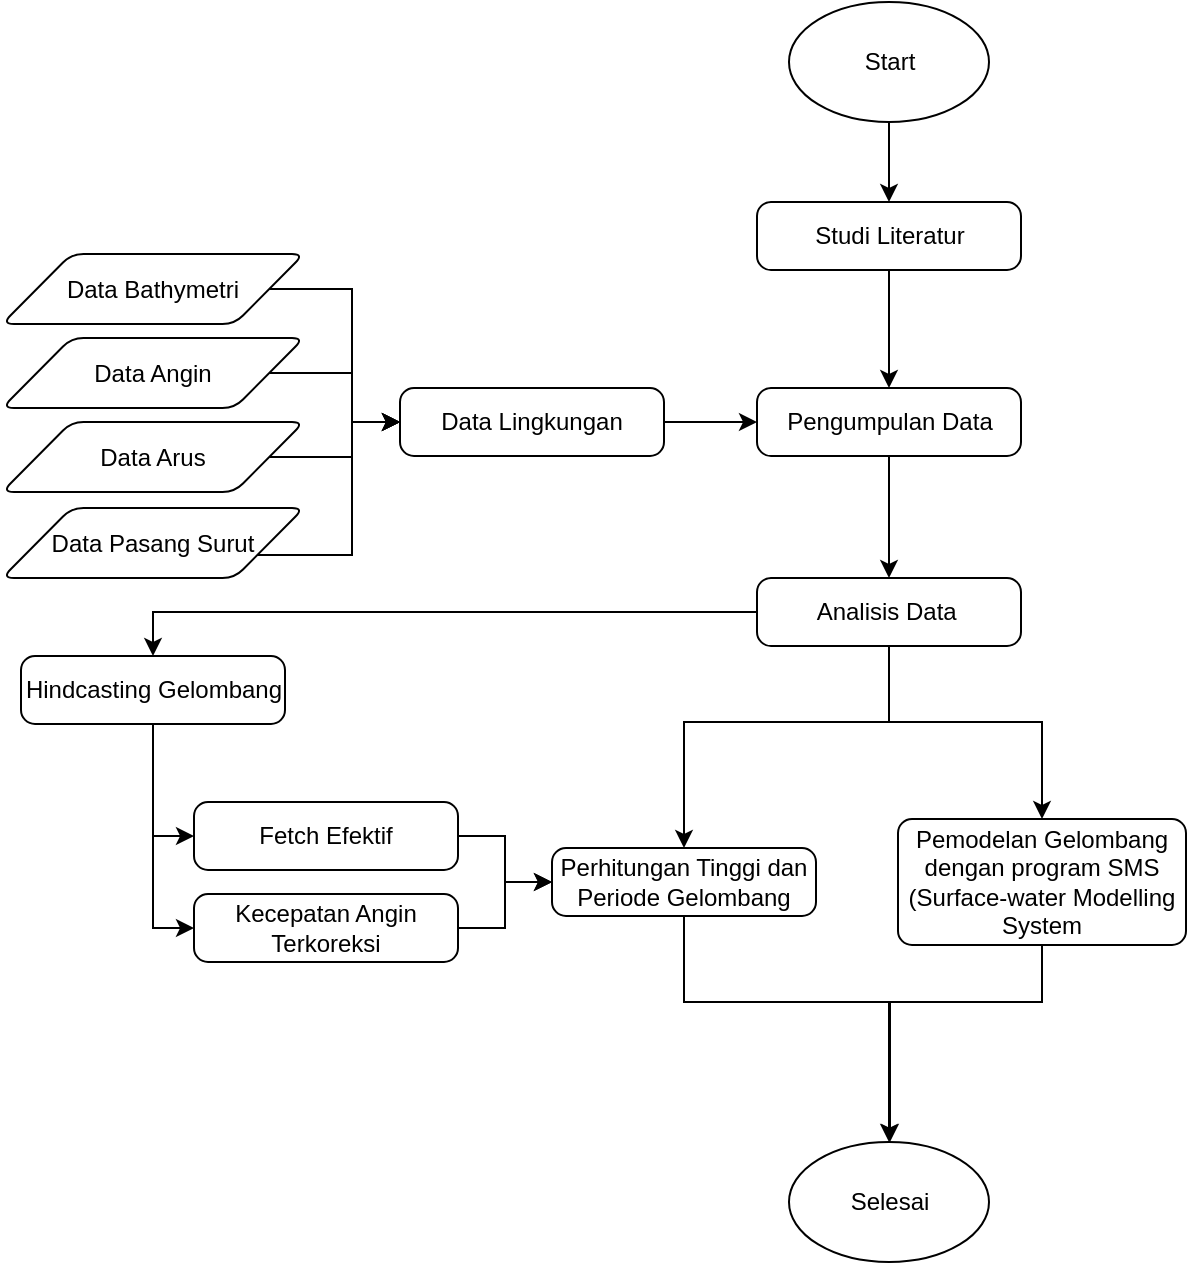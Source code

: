 <mxfile version="20.1.3" type="github">
  <diagram id="V_NutxAQ6Du9BUnQE3WQ" name="Page-1">
    <mxGraphModel dx="1072" dy="512" grid="0" gridSize="10" guides="1" tooltips="1" connect="1" arrows="1" fold="1" page="1" pageScale="1" pageWidth="827" pageHeight="1169" math="0" shadow="0">
      <root>
        <mxCell id="0" />
        <mxCell id="1" parent="0" />
        <mxCell id="l8y5G0Drvy17OrBLyzTF-8" style="edgeStyle=orthogonalEdgeStyle;rounded=0;orthogonalLoop=1;jettySize=auto;html=1;exitX=1;exitY=0.5;exitDx=0;exitDy=0;" parent="1" source="l8y5G0Drvy17OrBLyzTF-12" target="l8y5G0Drvy17OrBLyzTF-7" edge="1">
          <mxGeometry relative="1" as="geometry">
            <mxPoint x="369.135" y="310.5" as="sourcePoint" />
          </mxGeometry>
        </mxCell>
        <mxCell id="l8y5G0Drvy17OrBLyzTF-21" style="edgeStyle=orthogonalEdgeStyle;rounded=0;orthogonalLoop=1;jettySize=auto;html=1;exitX=0.5;exitY=1;exitDx=0;exitDy=0;strokeWidth=1;" parent="1" source="l8y5G0Drvy17OrBLyzTF-7" target="l8y5G0Drvy17OrBLyzTF-20" edge="1">
          <mxGeometry relative="1" as="geometry" />
        </mxCell>
        <mxCell id="l8y5G0Drvy17OrBLyzTF-7" value="Pengumpulan Data" style="rounded=1;whiteSpace=wrap;html=1;absoluteArcSize=1;arcSize=14;strokeWidth=1;" parent="1" vertex="1">
          <mxGeometry x="418.5" y="293" width="132" height="34" as="geometry" />
        </mxCell>
        <mxCell id="l8y5G0Drvy17OrBLyzTF-19" style="edgeStyle=orthogonalEdgeStyle;rounded=0;orthogonalLoop=1;jettySize=auto;html=1;exitX=1;exitY=0.5;exitDx=0;exitDy=0;entryX=0;entryY=0.5;entryDx=0;entryDy=0;strokeWidth=1;" parent="1" source="l8y5G0Drvy17OrBLyzTF-9" target="l8y5G0Drvy17OrBLyzTF-12" edge="1">
          <mxGeometry relative="1" as="geometry">
            <mxPoint x="286.5" y="400" as="targetPoint" />
          </mxGeometry>
        </mxCell>
        <mxCell id="l8y5G0Drvy17OrBLyzTF-9" value="Data Bathymetri" style="shape=parallelogram;html=1;strokeWidth=1;perimeter=parallelogramPerimeter;whiteSpace=wrap;rounded=1;arcSize=12;size=0.23;" parent="1" vertex="1">
          <mxGeometry x="41" y="226" width="151" height="35" as="geometry" />
        </mxCell>
        <mxCell id="l8y5G0Drvy17OrBLyzTF-17" style="edgeStyle=orthogonalEdgeStyle;rounded=0;orthogonalLoop=1;jettySize=auto;html=1;exitX=1;exitY=0.5;exitDx=0;exitDy=0;strokeWidth=1;entryX=0;entryY=0.5;entryDx=0;entryDy=0;" parent="1" source="l8y5G0Drvy17OrBLyzTF-10" target="l8y5G0Drvy17OrBLyzTF-12" edge="1">
          <mxGeometry relative="1" as="geometry">
            <mxPoint x="286.5" y="400" as="targetPoint" />
          </mxGeometry>
        </mxCell>
        <mxCell id="l8y5G0Drvy17OrBLyzTF-10" value="Data Angin" style="shape=parallelogram;html=1;strokeWidth=1;perimeter=parallelogramPerimeter;whiteSpace=wrap;rounded=1;arcSize=12;size=0.23;" parent="1" vertex="1">
          <mxGeometry x="41" y="268" width="151" height="35" as="geometry" />
        </mxCell>
        <mxCell id="l8y5G0Drvy17OrBLyzTF-18" style="edgeStyle=orthogonalEdgeStyle;rounded=0;orthogonalLoop=1;jettySize=auto;html=1;exitX=1;exitY=0.5;exitDx=0;exitDy=0;entryX=0;entryY=0.5;entryDx=0;entryDy=0;strokeWidth=1;" parent="1" source="l8y5G0Drvy17OrBLyzTF-11" target="l8y5G0Drvy17OrBLyzTF-12" edge="1">
          <mxGeometry relative="1" as="geometry">
            <mxPoint x="286.5" y="400" as="targetPoint" />
          </mxGeometry>
        </mxCell>
        <mxCell id="l8y5G0Drvy17OrBLyzTF-11" value="Data Arus" style="shape=parallelogram;html=1;strokeWidth=1;perimeter=parallelogramPerimeter;whiteSpace=wrap;rounded=1;arcSize=12;size=0.23;" parent="1" vertex="1">
          <mxGeometry x="41" y="310" width="151" height="35" as="geometry" />
        </mxCell>
        <mxCell id="l8y5G0Drvy17OrBLyzTF-12" value="Data Lingkungan" style="rounded=1;whiteSpace=wrap;html=1;absoluteArcSize=1;arcSize=14;strokeWidth=1;" parent="1" vertex="1">
          <mxGeometry x="240" y="293" width="132" height="34" as="geometry" />
        </mxCell>
        <mxCell id="amQzggC42HQxctF25vab-5" style="edgeStyle=orthogonalEdgeStyle;rounded=0;orthogonalLoop=1;jettySize=auto;html=1;" parent="1" source="l8y5G0Drvy17OrBLyzTF-20" target="l8y5G0Drvy17OrBLyzTF-23" edge="1">
          <mxGeometry relative="1" as="geometry">
            <Array as="points">
              <mxPoint x="485" y="460" />
              <mxPoint x="382" y="460" />
            </Array>
          </mxGeometry>
        </mxCell>
        <mxCell id="ouw-oKs7E2aU4Vy2Mj9D-6" style="edgeStyle=orthogonalEdgeStyle;rounded=0;orthogonalLoop=1;jettySize=auto;html=1;entryX=0.5;entryY=0;entryDx=0;entryDy=0;" edge="1" parent="1" source="l8y5G0Drvy17OrBLyzTF-20" target="ouw-oKs7E2aU4Vy2Mj9D-1">
          <mxGeometry relative="1" as="geometry">
            <Array as="points">
              <mxPoint x="485" y="460" />
              <mxPoint x="561" y="460" />
            </Array>
          </mxGeometry>
        </mxCell>
        <mxCell id="ouw-oKs7E2aU4Vy2Mj9D-8" style="edgeStyle=orthogonalEdgeStyle;rounded=0;orthogonalLoop=1;jettySize=auto;html=1;" edge="1" parent="1" source="l8y5G0Drvy17OrBLyzTF-20" target="ouw-oKs7E2aU4Vy2Mj9D-7">
          <mxGeometry relative="1" as="geometry" />
        </mxCell>
        <mxCell id="l8y5G0Drvy17OrBLyzTF-20" value="Analisis Data&amp;nbsp;" style="rounded=1;whiteSpace=wrap;html=1;absoluteArcSize=1;arcSize=14;strokeWidth=1;" parent="1" vertex="1">
          <mxGeometry x="418.5" y="388" width="132" height="34" as="geometry" />
        </mxCell>
        <mxCell id="ouw-oKs7E2aU4Vy2Mj9D-2" style="edgeStyle=orthogonalEdgeStyle;rounded=0;orthogonalLoop=1;jettySize=auto;html=1;exitX=0.5;exitY=1;exitDx=0;exitDy=0;entryX=0.5;entryY=0;entryDx=0;entryDy=0;entryPerimeter=0;" edge="1" parent="1" source="l8y5G0Drvy17OrBLyzTF-23" target="amQzggC42HQxctF25vab-15">
          <mxGeometry relative="1" as="geometry">
            <mxPoint x="354" y="583" as="targetPoint" />
            <Array as="points">
              <mxPoint x="382" y="600" />
              <mxPoint x="485" y="600" />
            </Array>
          </mxGeometry>
        </mxCell>
        <mxCell id="l8y5G0Drvy17OrBLyzTF-23" value="Perhitungan Tinggi dan Periode Gelombang" style="rounded=1;whiteSpace=wrap;html=1;absoluteArcSize=1;arcSize=14;strokeWidth=1;" parent="1" vertex="1">
          <mxGeometry x="316" y="523" width="132" height="34" as="geometry" />
        </mxCell>
        <mxCell id="ouw-oKs7E2aU4Vy2Mj9D-13" style="edgeStyle=orthogonalEdgeStyle;rounded=0;orthogonalLoop=1;jettySize=auto;html=1;exitX=1;exitY=0.5;exitDx=0;exitDy=0;entryX=0;entryY=0.5;entryDx=0;entryDy=0;" edge="1" parent="1" source="l8y5G0Drvy17OrBLyzTF-25" target="l8y5G0Drvy17OrBLyzTF-23">
          <mxGeometry relative="1" as="geometry" />
        </mxCell>
        <mxCell id="l8y5G0Drvy17OrBLyzTF-25" value="Kecepatan Angin Terkoreksi" style="rounded=1;whiteSpace=wrap;html=1;absoluteArcSize=1;arcSize=14;strokeWidth=1;" parent="1" vertex="1">
          <mxGeometry x="137" y="546" width="132" height="34" as="geometry" />
        </mxCell>
        <mxCell id="amQzggC42HQxctF25vab-11" style="edgeStyle=orthogonalEdgeStyle;rounded=0;orthogonalLoop=1;jettySize=auto;html=1;" parent="1" source="amQzggC42HQxctF25vab-9" target="l8y5G0Drvy17OrBLyzTF-7" edge="1">
          <mxGeometry relative="1" as="geometry" />
        </mxCell>
        <mxCell id="amQzggC42HQxctF25vab-9" value="Studi Literatur" style="rounded=1;whiteSpace=wrap;html=1;absoluteArcSize=1;arcSize=14;strokeWidth=1;" parent="1" vertex="1">
          <mxGeometry x="418.5" y="200" width="132" height="34" as="geometry" />
        </mxCell>
        <mxCell id="amQzggC42HQxctF25vab-12" style="edgeStyle=orthogonalEdgeStyle;rounded=0;orthogonalLoop=1;jettySize=auto;html=1;" parent="1" source="amQzggC42HQxctF25vab-10" target="amQzggC42HQxctF25vab-9" edge="1">
          <mxGeometry relative="1" as="geometry" />
        </mxCell>
        <mxCell id="amQzggC42HQxctF25vab-10" value="Start" style="strokeWidth=1;html=1;shape=mxgraph.flowchart.start_1;whiteSpace=wrap;" parent="1" vertex="1">
          <mxGeometry x="434.5" y="100" width="100" height="60" as="geometry" />
        </mxCell>
        <mxCell id="amQzggC42HQxctF25vab-15" value="Selesai" style="strokeWidth=1;html=1;shape=mxgraph.flowchart.start_1;whiteSpace=wrap;" parent="1" vertex="1">
          <mxGeometry x="434.5" y="670" width="100" height="60" as="geometry" />
        </mxCell>
        <mxCell id="ouw-oKs7E2aU4Vy2Mj9D-3" style="edgeStyle=orthogonalEdgeStyle;rounded=0;orthogonalLoop=1;jettySize=auto;html=1;" edge="1" parent="1" source="ouw-oKs7E2aU4Vy2Mj9D-1" target="amQzggC42HQxctF25vab-15">
          <mxGeometry relative="1" as="geometry">
            <Array as="points">
              <mxPoint x="561" y="600" />
              <mxPoint x="485" y="600" />
            </Array>
          </mxGeometry>
        </mxCell>
        <mxCell id="ouw-oKs7E2aU4Vy2Mj9D-1" value="Pemodelan Gelombang dengan program SMS (Surface-water Modelling System" style="rounded=1;whiteSpace=wrap;html=1;absoluteArcSize=1;arcSize=14;strokeWidth=1;" vertex="1" parent="1">
          <mxGeometry x="489" y="508.5" width="144" height="63" as="geometry" />
        </mxCell>
        <mxCell id="ouw-oKs7E2aU4Vy2Mj9D-5" style="edgeStyle=orthogonalEdgeStyle;rounded=0;orthogonalLoop=1;jettySize=auto;html=1;exitX=1;exitY=0.75;exitDx=0;exitDy=0;entryX=0;entryY=0.5;entryDx=0;entryDy=0;" edge="1" parent="1" source="ouw-oKs7E2aU4Vy2Mj9D-4" target="l8y5G0Drvy17OrBLyzTF-12">
          <mxGeometry relative="1" as="geometry" />
        </mxCell>
        <mxCell id="ouw-oKs7E2aU4Vy2Mj9D-4" value="Data Pasang Surut" style="shape=parallelogram;html=1;strokeWidth=1;perimeter=parallelogramPerimeter;whiteSpace=wrap;rounded=1;arcSize=12;size=0.23;" vertex="1" parent="1">
          <mxGeometry x="41" y="353" width="151" height="35" as="geometry" />
        </mxCell>
        <mxCell id="ouw-oKs7E2aU4Vy2Mj9D-10" style="edgeStyle=orthogonalEdgeStyle;rounded=0;orthogonalLoop=1;jettySize=auto;html=1;exitX=0.5;exitY=1;exitDx=0;exitDy=0;entryX=0;entryY=0.5;entryDx=0;entryDy=0;" edge="1" parent="1" source="ouw-oKs7E2aU4Vy2Mj9D-7" target="ouw-oKs7E2aU4Vy2Mj9D-9">
          <mxGeometry relative="1" as="geometry" />
        </mxCell>
        <mxCell id="ouw-oKs7E2aU4Vy2Mj9D-11" style="edgeStyle=orthogonalEdgeStyle;rounded=0;orthogonalLoop=1;jettySize=auto;html=1;exitX=0.5;exitY=1;exitDx=0;exitDy=0;entryX=0;entryY=0.5;entryDx=0;entryDy=0;" edge="1" parent="1" source="ouw-oKs7E2aU4Vy2Mj9D-7" target="l8y5G0Drvy17OrBLyzTF-25">
          <mxGeometry relative="1" as="geometry" />
        </mxCell>
        <mxCell id="ouw-oKs7E2aU4Vy2Mj9D-7" value="Hindcasting Gelombang" style="rounded=1;whiteSpace=wrap;html=1;absoluteArcSize=1;arcSize=14;strokeWidth=1;" vertex="1" parent="1">
          <mxGeometry x="50.5" y="427" width="132" height="34" as="geometry" />
        </mxCell>
        <mxCell id="ouw-oKs7E2aU4Vy2Mj9D-12" style="edgeStyle=orthogonalEdgeStyle;rounded=0;orthogonalLoop=1;jettySize=auto;html=1;exitX=1;exitY=0.5;exitDx=0;exitDy=0;" edge="1" parent="1" source="ouw-oKs7E2aU4Vy2Mj9D-9" target="l8y5G0Drvy17OrBLyzTF-23">
          <mxGeometry relative="1" as="geometry" />
        </mxCell>
        <mxCell id="ouw-oKs7E2aU4Vy2Mj9D-9" value="Fetch Efektif" style="rounded=1;whiteSpace=wrap;html=1;absoluteArcSize=1;arcSize=14;strokeWidth=1;" vertex="1" parent="1">
          <mxGeometry x="137" y="500" width="132" height="34" as="geometry" />
        </mxCell>
      </root>
    </mxGraphModel>
  </diagram>
</mxfile>
